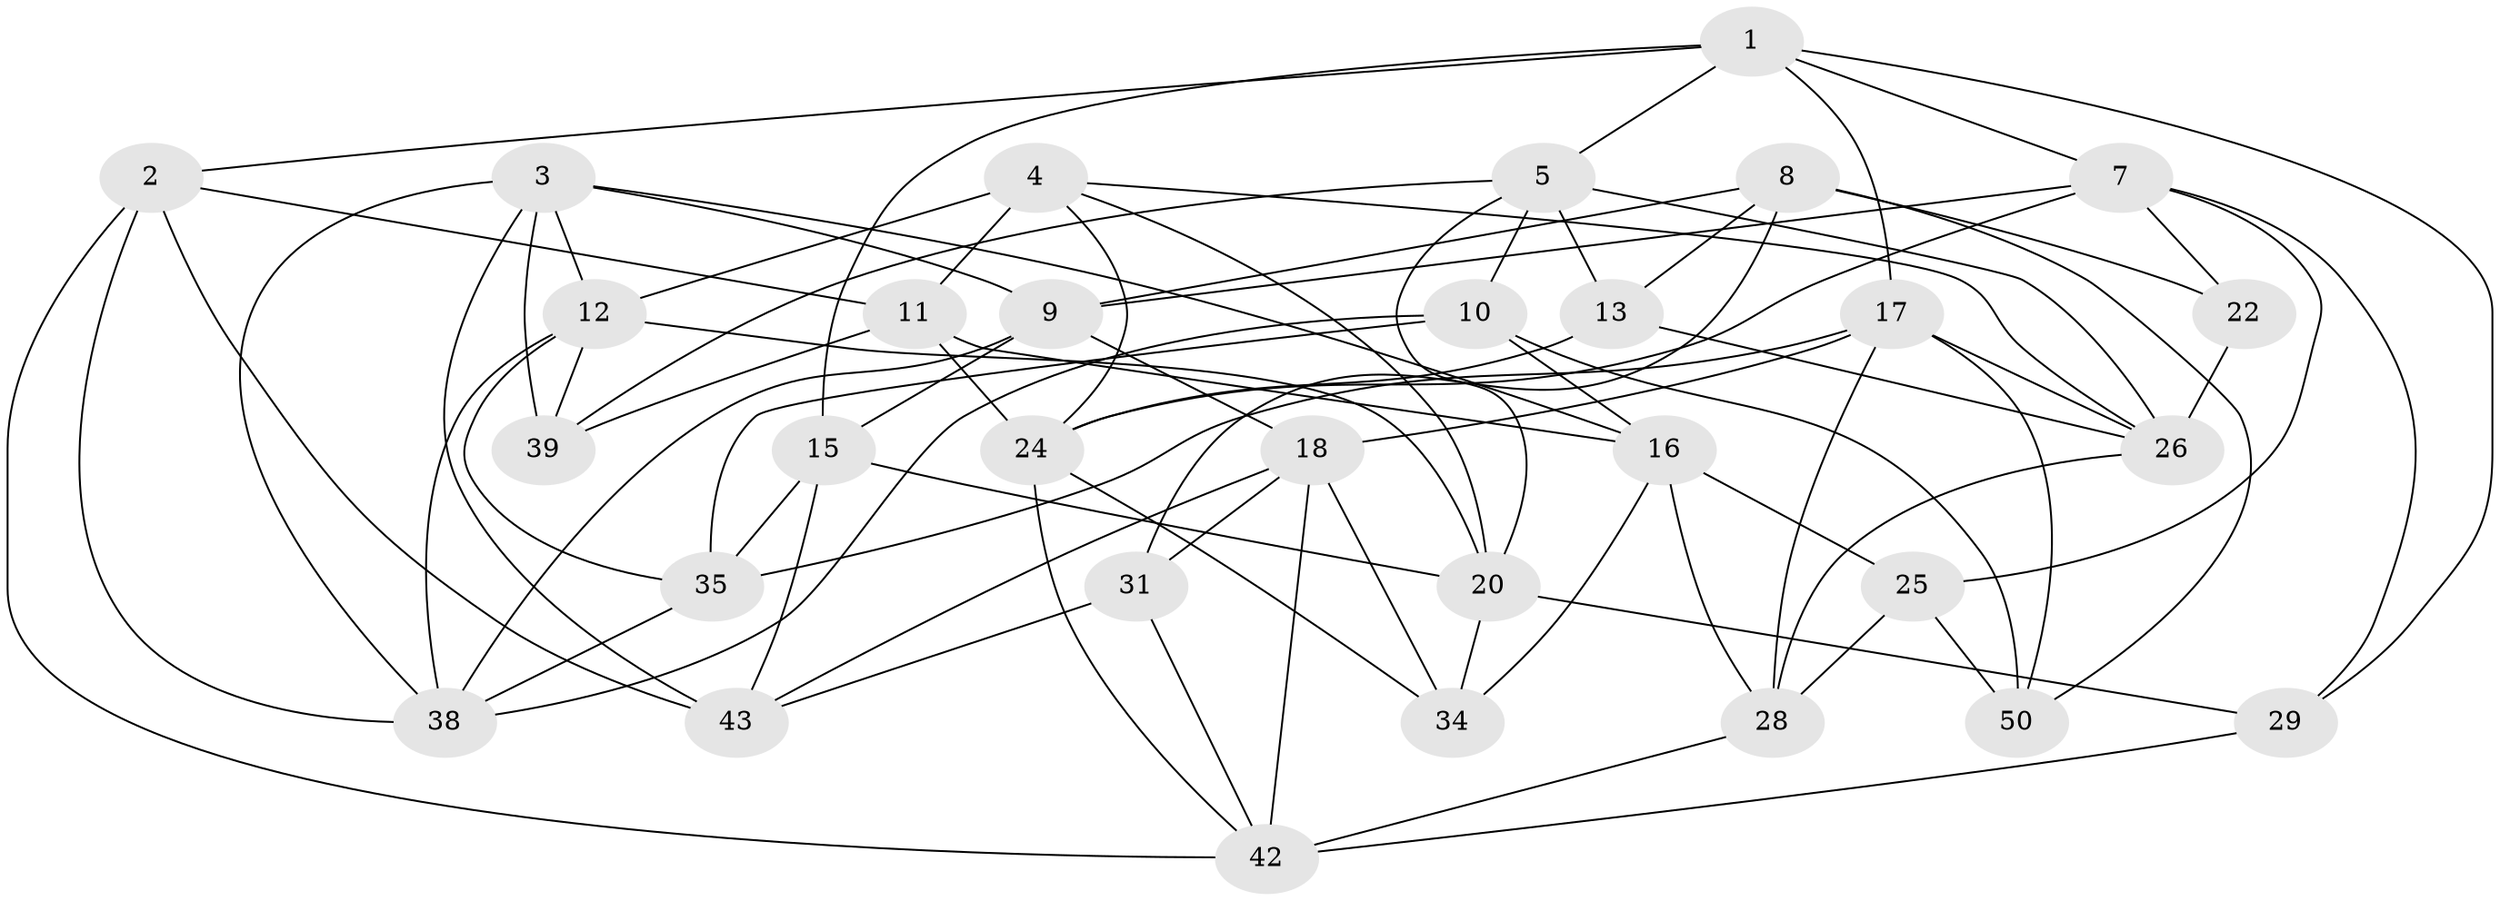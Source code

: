// original degree distribution, {4: 1.0}
// Generated by graph-tools (version 1.1) at 2025/42/03/06/25 10:42:23]
// undirected, 31 vertices, 80 edges
graph export_dot {
graph [start="1"]
  node [color=gray90,style=filled];
  1 [super="+46"];
  2 [super="+51"];
  3 [super="+6"];
  4 [super="+19"];
  5 [super="+41"];
  7 [super="+45"];
  8 [super="+33"];
  9 [super="+55"];
  10 [super="+48"];
  11 [super="+44"];
  12 [super="+14"];
  13;
  15 [super="+56"];
  16 [super="+23"];
  17 [super="+27"];
  18 [super="+47"];
  20 [super="+21"];
  22;
  24 [super="+32"];
  25 [super="+37"];
  26 [super="+30"];
  28 [super="+36"];
  29;
  31;
  34;
  35 [super="+52"];
  38 [super="+40"];
  39;
  42 [super="+53"];
  43 [super="+49"];
  50 [super="+54"];
  1 -- 2;
  1 -- 15;
  1 -- 17;
  1 -- 29;
  1 -- 5;
  1 -- 7;
  2 -- 43 [weight=2];
  2 -- 42;
  2 -- 38;
  2 -- 11;
  3 -- 16;
  3 -- 43;
  3 -- 39;
  3 -- 38;
  3 -- 9;
  3 -- 12;
  4 -- 11 [weight=2];
  4 -- 12;
  4 -- 24;
  4 -- 26;
  4 -- 20;
  5 -- 13;
  5 -- 20;
  5 -- 39;
  5 -- 10;
  5 -- 26;
  7 -- 25;
  7 -- 9;
  7 -- 29;
  7 -- 22;
  7 -- 24;
  8 -- 22 [weight=2];
  8 -- 13;
  8 -- 50;
  8 -- 9;
  8 -- 31;
  9 -- 15;
  9 -- 18;
  9 -- 38;
  10 -- 38;
  10 -- 35;
  10 -- 50 [weight=2];
  10 -- 16;
  11 -- 39;
  11 -- 24;
  11 -- 16;
  12 -- 20;
  12 -- 39;
  12 -- 38;
  12 -- 35;
  13 -- 24;
  13 -- 26;
  15 -- 35 [weight=2];
  15 -- 43;
  15 -- 20;
  16 -- 28;
  16 -- 34;
  16 -- 25;
  17 -- 28;
  17 -- 35;
  17 -- 18;
  17 -- 26;
  17 -- 50;
  18 -- 43;
  18 -- 34;
  18 -- 31;
  18 -- 42;
  20 -- 34;
  20 -- 29;
  22 -- 26;
  24 -- 34;
  24 -- 42;
  25 -- 50 [weight=2];
  25 -- 28 [weight=2];
  26 -- 28;
  28 -- 42;
  29 -- 42;
  31 -- 42;
  31 -- 43;
  35 -- 38;
}
